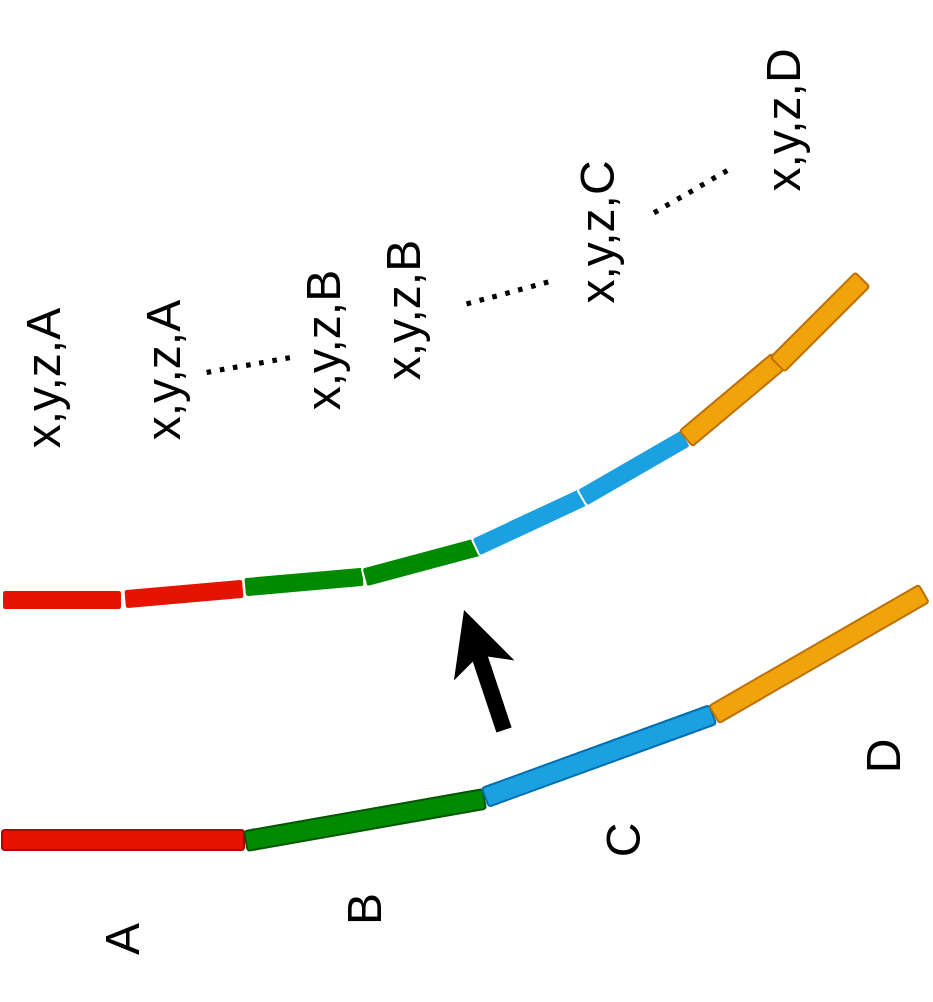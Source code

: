 <mxfile version="24.4.2" type="github">
  <diagram id="prtHgNgQTEPvFCAcTncT" name="Page-1">
    <mxGraphModel dx="1434" dy="738" grid="1" gridSize="10" guides="1" tooltips="1" connect="1" arrows="1" fold="1" page="1" pageScale="1" pageWidth="827" pageHeight="1169" math="0" shadow="0">
      <root>
        <mxCell id="0" />
        <mxCell id="1" parent="0" />
        <mxCell id="ZnL0f5P0uoP0PYqxYnmg-3" value="" style="rounded=1;whiteSpace=wrap;html=1;fillColor=#e51400;fontColor=#ffffff;strokeColor=#FFFFFF;" vertex="1" parent="1">
          <mxGeometry x="189" y="400" width="60" height="10" as="geometry" />
        </mxCell>
        <mxCell id="ZnL0f5P0uoP0PYqxYnmg-4" value="" style="rounded=1;whiteSpace=wrap;html=1;rotation=-5;fillColor=#e51400;fontColor=#ffffff;strokeColor=#FFFFFF;" vertex="1" parent="1">
          <mxGeometry x="250" y="397" width="60" height="10" as="geometry" />
        </mxCell>
        <mxCell id="ZnL0f5P0uoP0PYqxYnmg-5" value="" style="rounded=1;whiteSpace=wrap;html=1;rotation=-5;fillColor=#008a00;fontColor=#ffffff;strokeColor=#FFFFFF;" vertex="1" parent="1">
          <mxGeometry x="310" y="391" width="60" height="10" as="geometry" />
        </mxCell>
        <mxCell id="ZnL0f5P0uoP0PYqxYnmg-6" value="" style="rounded=1;whiteSpace=wrap;html=1;rotation=-15;fillColor=#008a00;fontColor=#ffffff;strokeColor=#FFFFFF;" vertex="1" parent="1">
          <mxGeometry x="369" y="381" width="60" height="10" as="geometry" />
        </mxCell>
        <mxCell id="ZnL0f5P0uoP0PYqxYnmg-7" value="" style="rounded=1;whiteSpace=wrap;html=1;rotation=-25;fillColor=#1ba1e2;fontColor=#ffffff;strokeColor=#FFFFFF;" vertex="1" parent="1">
          <mxGeometry x="423" y="361" width="60" height="10" as="geometry" />
        </mxCell>
        <mxCell id="ZnL0f5P0uoP0PYqxYnmg-8" value="" style="rounded=1;whiteSpace=wrap;html=1;rotation=60;direction=south;fillColor=#1ba1e2;fontColor=#ffffff;strokeColor=#FFFFFF;" vertex="1" parent="1">
          <mxGeometry x="500" y="309" width="10" height="60" as="geometry" />
        </mxCell>
        <mxCell id="ZnL0f5P0uoP0PYqxYnmg-21" value="" style="rounded=1;whiteSpace=wrap;html=1;fillColor=#e51400;fontColor=#ffffff;strokeColor=#B20000;" vertex="1" parent="1">
          <mxGeometry x="189" y="520" width="121" height="10" as="geometry" />
        </mxCell>
        <mxCell id="ZnL0f5P0uoP0PYqxYnmg-22" value="" style="rounded=1;whiteSpace=wrap;html=1;rotation=-10;fillColor=#008a00;fontColor=#ffffff;strokeColor=#005700;" vertex="1" parent="1">
          <mxGeometry x="310" y="510" width="121" height="10" as="geometry" />
        </mxCell>
        <mxCell id="ZnL0f5P0uoP0PYqxYnmg-23" value="" style="rounded=1;whiteSpace=wrap;html=1;rotation=-20;fillColor=#1ba1e2;fontColor=#ffffff;strokeColor=#006EAF;" vertex="1" parent="1">
          <mxGeometry x="427" y="478" width="121" height="10" as="geometry" />
        </mxCell>
        <mxCell id="ZnL0f5P0uoP0PYqxYnmg-24" value="A" style="text;strokeColor=none;align=center;fillColor=none;html=1;verticalAlign=middle;whiteSpace=wrap;rounded=0;rotation=270;fontSize=24;fontColor=#000000;" vertex="1" parent="1">
          <mxGeometry x="219.5" y="560" width="60" height="30" as="geometry" />
        </mxCell>
        <mxCell id="ZnL0f5P0uoP0PYqxYnmg-26" value="B" style="text;strokeColor=none;align=center;fillColor=none;html=1;verticalAlign=middle;whiteSpace=wrap;rounded=0;rotation=270;fontSize=24;fontColor=#000000;" vertex="1" parent="1">
          <mxGeometry x="340.5" y="545" width="60" height="30" as="geometry" />
        </mxCell>
        <mxCell id="ZnL0f5P0uoP0PYqxYnmg-28" value="C" style="text;strokeColor=none;align=center;fillColor=none;html=1;verticalAlign=middle;whiteSpace=wrap;rounded=0;rotation=270;fontSize=24;fontColor=#000000;" vertex="1" parent="1">
          <mxGeometry x="470" y="510" width="60" height="30" as="geometry" />
        </mxCell>
        <mxCell id="ZnL0f5P0uoP0PYqxYnmg-29" value="x,y,z,A" style="text;strokeColor=none;align=center;fillColor=none;html=1;verticalAlign=middle;whiteSpace=wrap;rounded=0;rotation=270;fontSize=24;fontColor=#000000;" vertex="1" parent="1">
          <mxGeometry x="150" y="279" width="120" height="30" as="geometry" />
        </mxCell>
        <mxCell id="ZnL0f5P0uoP0PYqxYnmg-30" value="" style="rounded=1;whiteSpace=wrap;html=1;rotation=-30;fillColor=#f0a30a;fontColor=#000000;strokeColor=#BD7000;" vertex="1" parent="1">
          <mxGeometry x="537" y="427" width="121" height="10" as="geometry" />
        </mxCell>
        <mxCell id="ZnL0f5P0uoP0PYqxYnmg-31" value="D" style="text;strokeColor=none;align=center;fillColor=none;html=1;verticalAlign=middle;whiteSpace=wrap;rounded=0;rotation=270;fontSize=24;fontColor=#000000;" vertex="1" parent="1">
          <mxGeometry x="600" y="468" width="60" height="30" as="geometry" />
        </mxCell>
        <mxCell id="ZnL0f5P0uoP0PYqxYnmg-32" value="" style="rounded=1;whiteSpace=wrap;html=1;rotation=50;direction=south;fillColor=#f0a30a;fontColor=#000000;strokeColor=#BD7000;" vertex="1" parent="1">
          <mxGeometry x="549" y="275" width="10" height="60" as="geometry" />
        </mxCell>
        <mxCell id="ZnL0f5P0uoP0PYqxYnmg-33" value="" style="rounded=1;whiteSpace=wrap;html=1;rotation=45;direction=south;fillColor=#f0a30a;fontColor=#000000;strokeColor=#BD7000;" vertex="1" parent="1">
          <mxGeometry x="593" y="236" width="10" height="60" as="geometry" />
        </mxCell>
        <mxCell id="ZnL0f5P0uoP0PYqxYnmg-34" value="x,y,z,A" style="text;strokeColor=none;align=center;fillColor=none;html=1;verticalAlign=middle;whiteSpace=wrap;rounded=0;rotation=270;fontSize=24;fontColor=#000000;" vertex="1" parent="1">
          <mxGeometry x="210" y="275" width="120" height="30" as="geometry" />
        </mxCell>
        <mxCell id="ZnL0f5P0uoP0PYqxYnmg-35" value="x,y,z,B" style="text;strokeColor=none;align=center;fillColor=none;html=1;verticalAlign=middle;whiteSpace=wrap;rounded=0;rotation=270;fontSize=24;fontColor=#000000;" vertex="1" parent="1">
          <mxGeometry x="290" y="260" width="120" height="30" as="geometry" />
        </mxCell>
        <mxCell id="ZnL0f5P0uoP0PYqxYnmg-36" value="x,y,z,B" style="text;strokeColor=none;align=center;fillColor=none;html=1;verticalAlign=middle;whiteSpace=wrap;rounded=0;rotation=270;fontSize=24;fontColor=#000000;" vertex="1" parent="1">
          <mxGeometry x="330" y="245" width="120" height="30" as="geometry" />
        </mxCell>
        <mxCell id="ZnL0f5P0uoP0PYqxYnmg-37" value="x,y,z,D" style="text;strokeColor=none;align=center;fillColor=none;html=1;verticalAlign=middle;whiteSpace=wrap;rounded=0;rotation=270;fontSize=24;fontColor=#000000;" vertex="1" parent="1">
          <mxGeometry x="520" y="150" width="120" height="30" as="geometry" />
        </mxCell>
        <mxCell id="ZnL0f5P0uoP0PYqxYnmg-38" value="x,y,z,C" style="text;strokeColor=none;align=center;fillColor=none;html=1;verticalAlign=middle;whiteSpace=wrap;rounded=0;rotation=270;fontSize=24;fontColor=#000000;" vertex="1" parent="1">
          <mxGeometry x="427" y="206" width="120" height="30" as="geometry" />
        </mxCell>
        <mxCell id="ZnL0f5P0uoP0PYqxYnmg-39" value="&lt;font style=&quot;font-size: 24px;&quot;&gt;.......&lt;/font&gt;" style="text;strokeColor=none;align=center;fillColor=none;html=1;verticalAlign=middle;whiteSpace=wrap;rounded=0;rotation=-10;" vertex="1" parent="1">
          <mxGeometry x="280.5" y="266" width="60" height="30" as="geometry" />
        </mxCell>
        <mxCell id="ZnL0f5P0uoP0PYqxYnmg-40" value="&lt;font style=&quot;font-size: 24px;&quot;&gt;.......&lt;/font&gt;" style="text;strokeColor=none;align=center;fillColor=none;html=1;verticalAlign=middle;whiteSpace=wrap;rounded=0;rotation=-15;" vertex="1" parent="1">
          <mxGeometry x="410" y="230" width="60" height="30" as="geometry" />
        </mxCell>
        <mxCell id="ZnL0f5P0uoP0PYqxYnmg-41" value="&lt;font style=&quot;font-size: 24px;&quot;&gt;.......&lt;/font&gt;" style="text;strokeColor=none;align=center;fillColor=none;html=1;verticalAlign=middle;whiteSpace=wrap;rounded=0;rotation=-30;" vertex="1" parent="1">
          <mxGeometry x="500" y="180" width="60" height="30" as="geometry" />
        </mxCell>
        <mxCell id="ZnL0f5P0uoP0PYqxYnmg-42" value="" style="endArrow=classic;html=1;rounded=0;strokeWidth=8;" edge="1" parent="1">
          <mxGeometry width="50" height="50" relative="1" as="geometry">
            <mxPoint x="440" y="470" as="sourcePoint" />
            <mxPoint x="420" y="410" as="targetPoint" />
          </mxGeometry>
        </mxCell>
      </root>
    </mxGraphModel>
  </diagram>
</mxfile>
